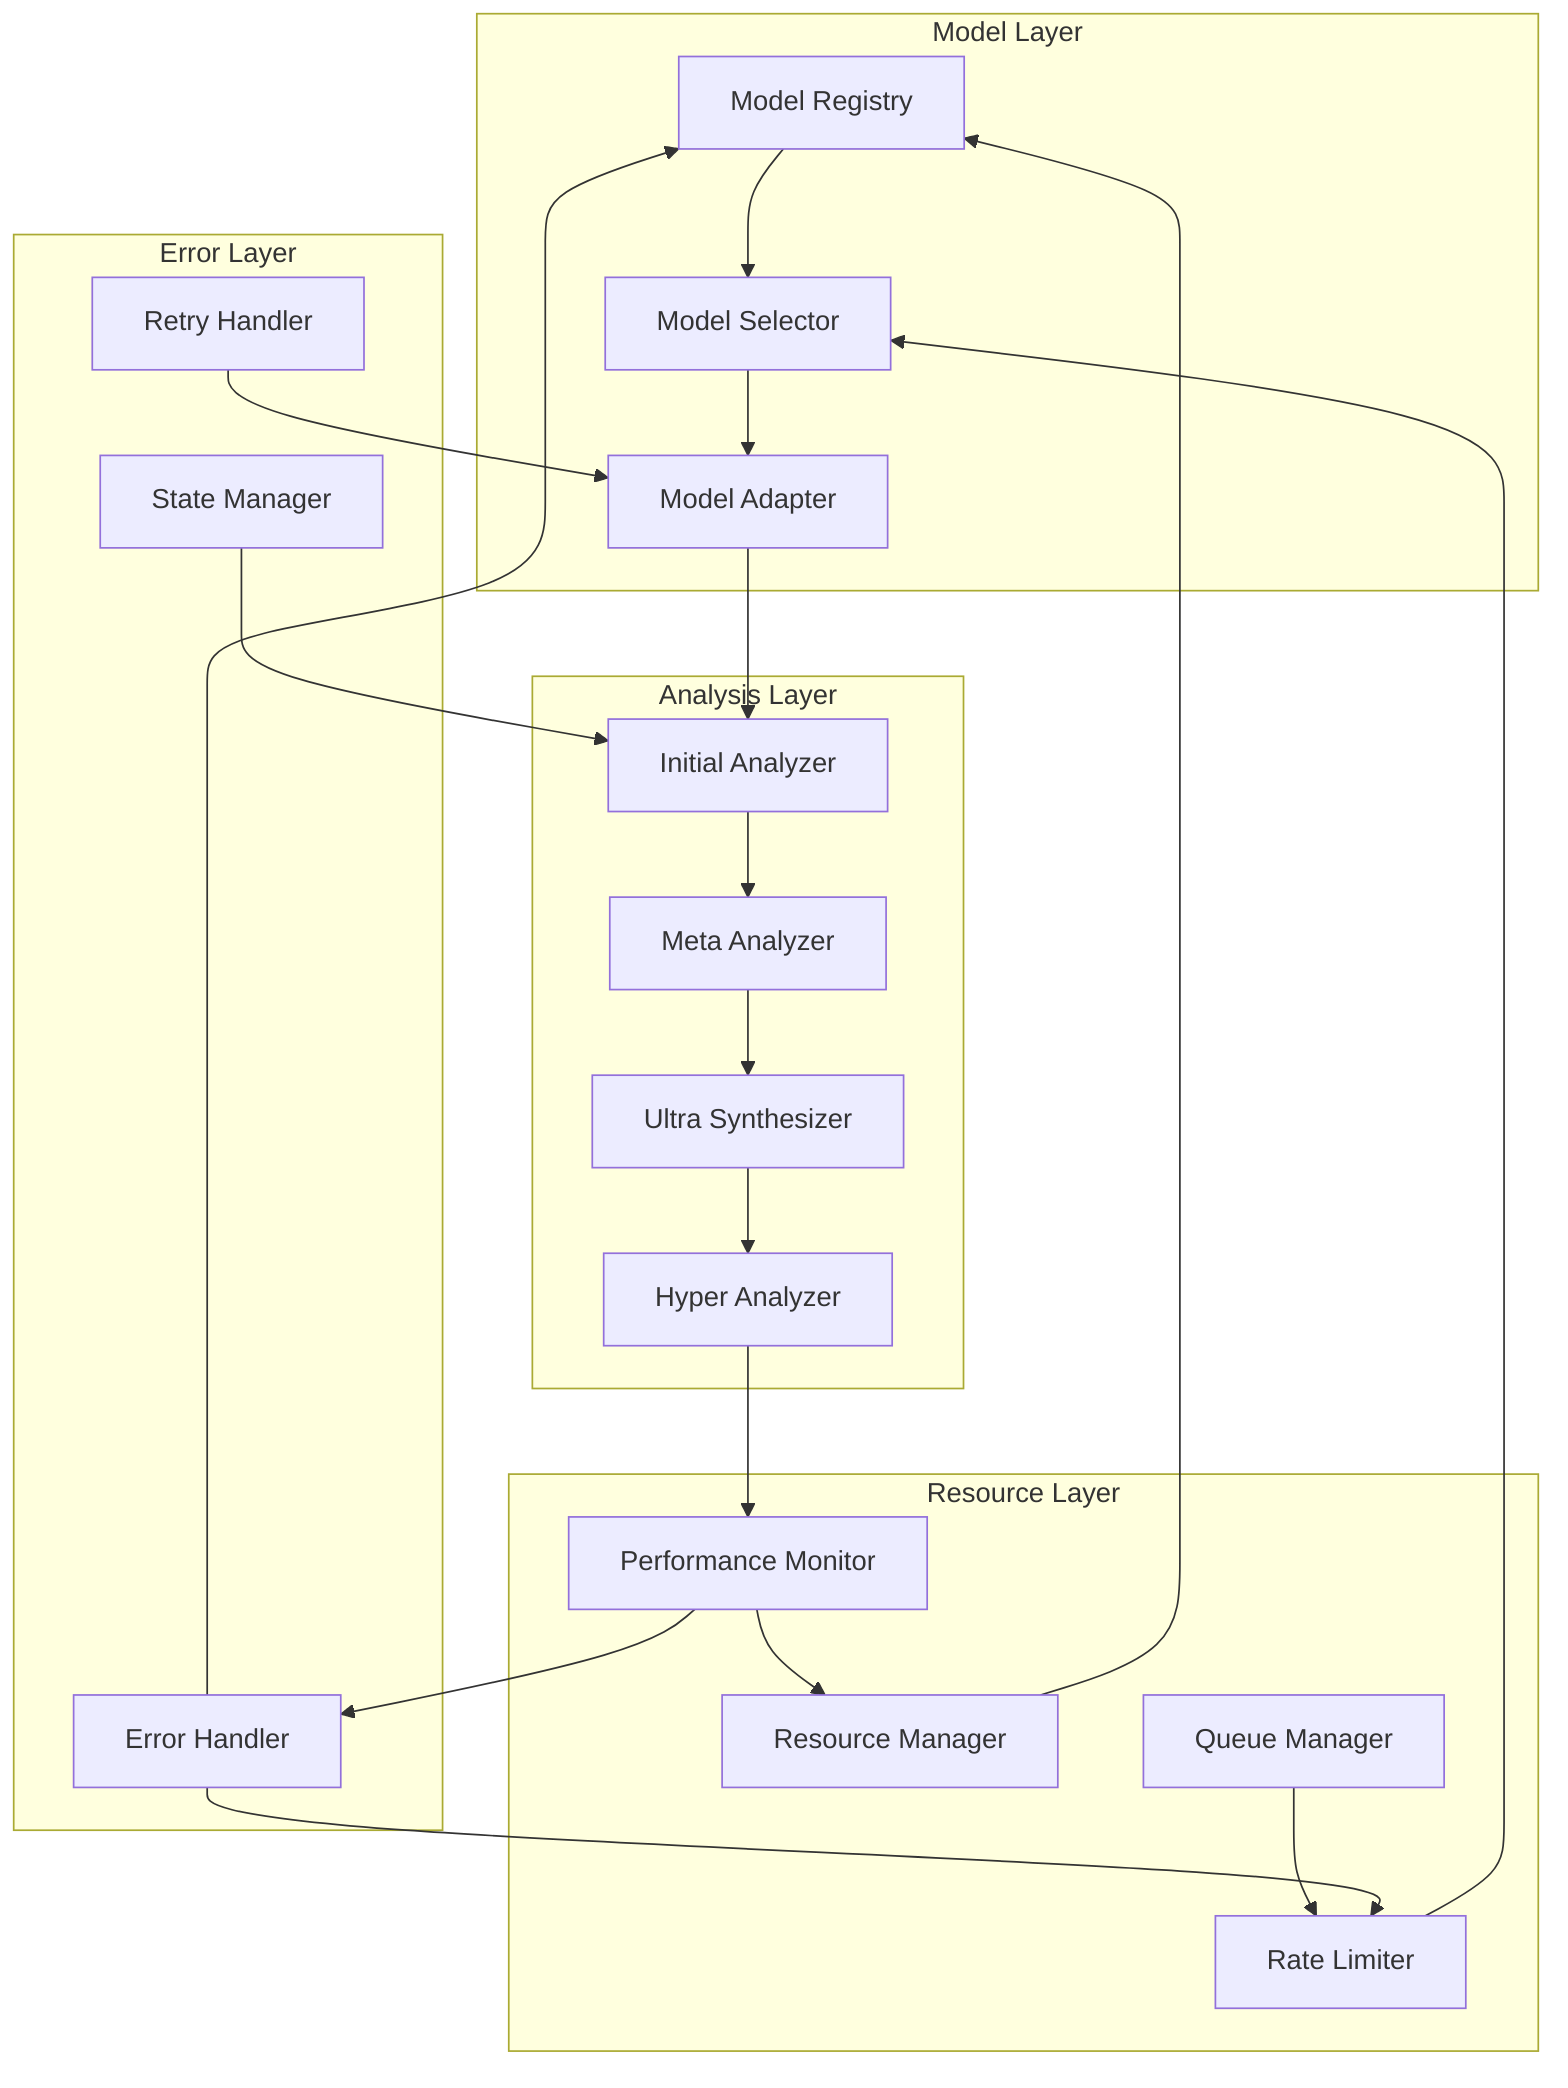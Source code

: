 graph TB
    subgraph "Model Layer"
        ML1[Model Registry]
        ML2[Model Selector]
        ML3[Model Adapter]
    end

    subgraph "Analysis Layer"
        AL1[Initial Analyzer]
        AL2[Meta Analyzer]
        AL3[Ultra Synthesizer]
        AL4[Hyper Analyzer]
    end

    subgraph "Resource Layer"
        RL1[Rate Limiter]
        RL2[Resource Manager]
        RL3[Queue Manager]
        RL4[Performance Monitor]
    end

    subgraph "Error Layer"
        EL1[Retry Handler]
        EL2[State Manager]
        EL3[Error Handler]
    end

    ML1 --> ML2
    ML2 --> ML3
    ML3 --> AL1

    AL1 --> AL2
    AL2 --> AL3
    AL3 --> AL4

    RL1 --> ML2
    RL2 --> ML1
    RL3 --> RL1
    RL4 --> RL2

    EL1 --> ML3
    EL2 --> AL1
    EL3 --> RL1

    AL4 --> RL4
    RL4 --> EL3
    EL3 --> ML1